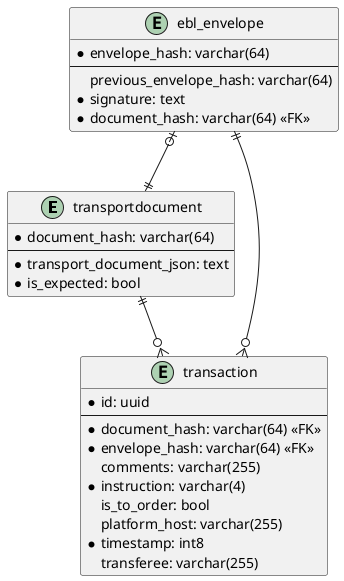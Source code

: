 @startuml
  entity transportdocument {
    *document_hash: varchar(64)
    --
    *transport_document_json: text
    *is_expected: bool
  }

  entity ebl_envelope {
    *envelope_hash: varchar(64)
    --
    previous_envelope_hash: varchar(64)
    *signature: text
    *document_hash: varchar(64) <<FK>>
  }

  entity transaction {
    *id: uuid
    --
    *document_hash: varchar(64) <<FK>>
    *envelope_hash: varchar(64) <<FK>>
    comments: varchar(255)
    *instruction: varchar(4)
    is_to_order: bool
    platform_host: varchar(255)
    *timestamp: int8
    transferee: varchar(255)
  }

  ' relations
  ebl_envelope ||--o{ transaction
  ebl_envelope |o--|| transportdocument
  transportdocument ||--o{ transaction
@enduml
